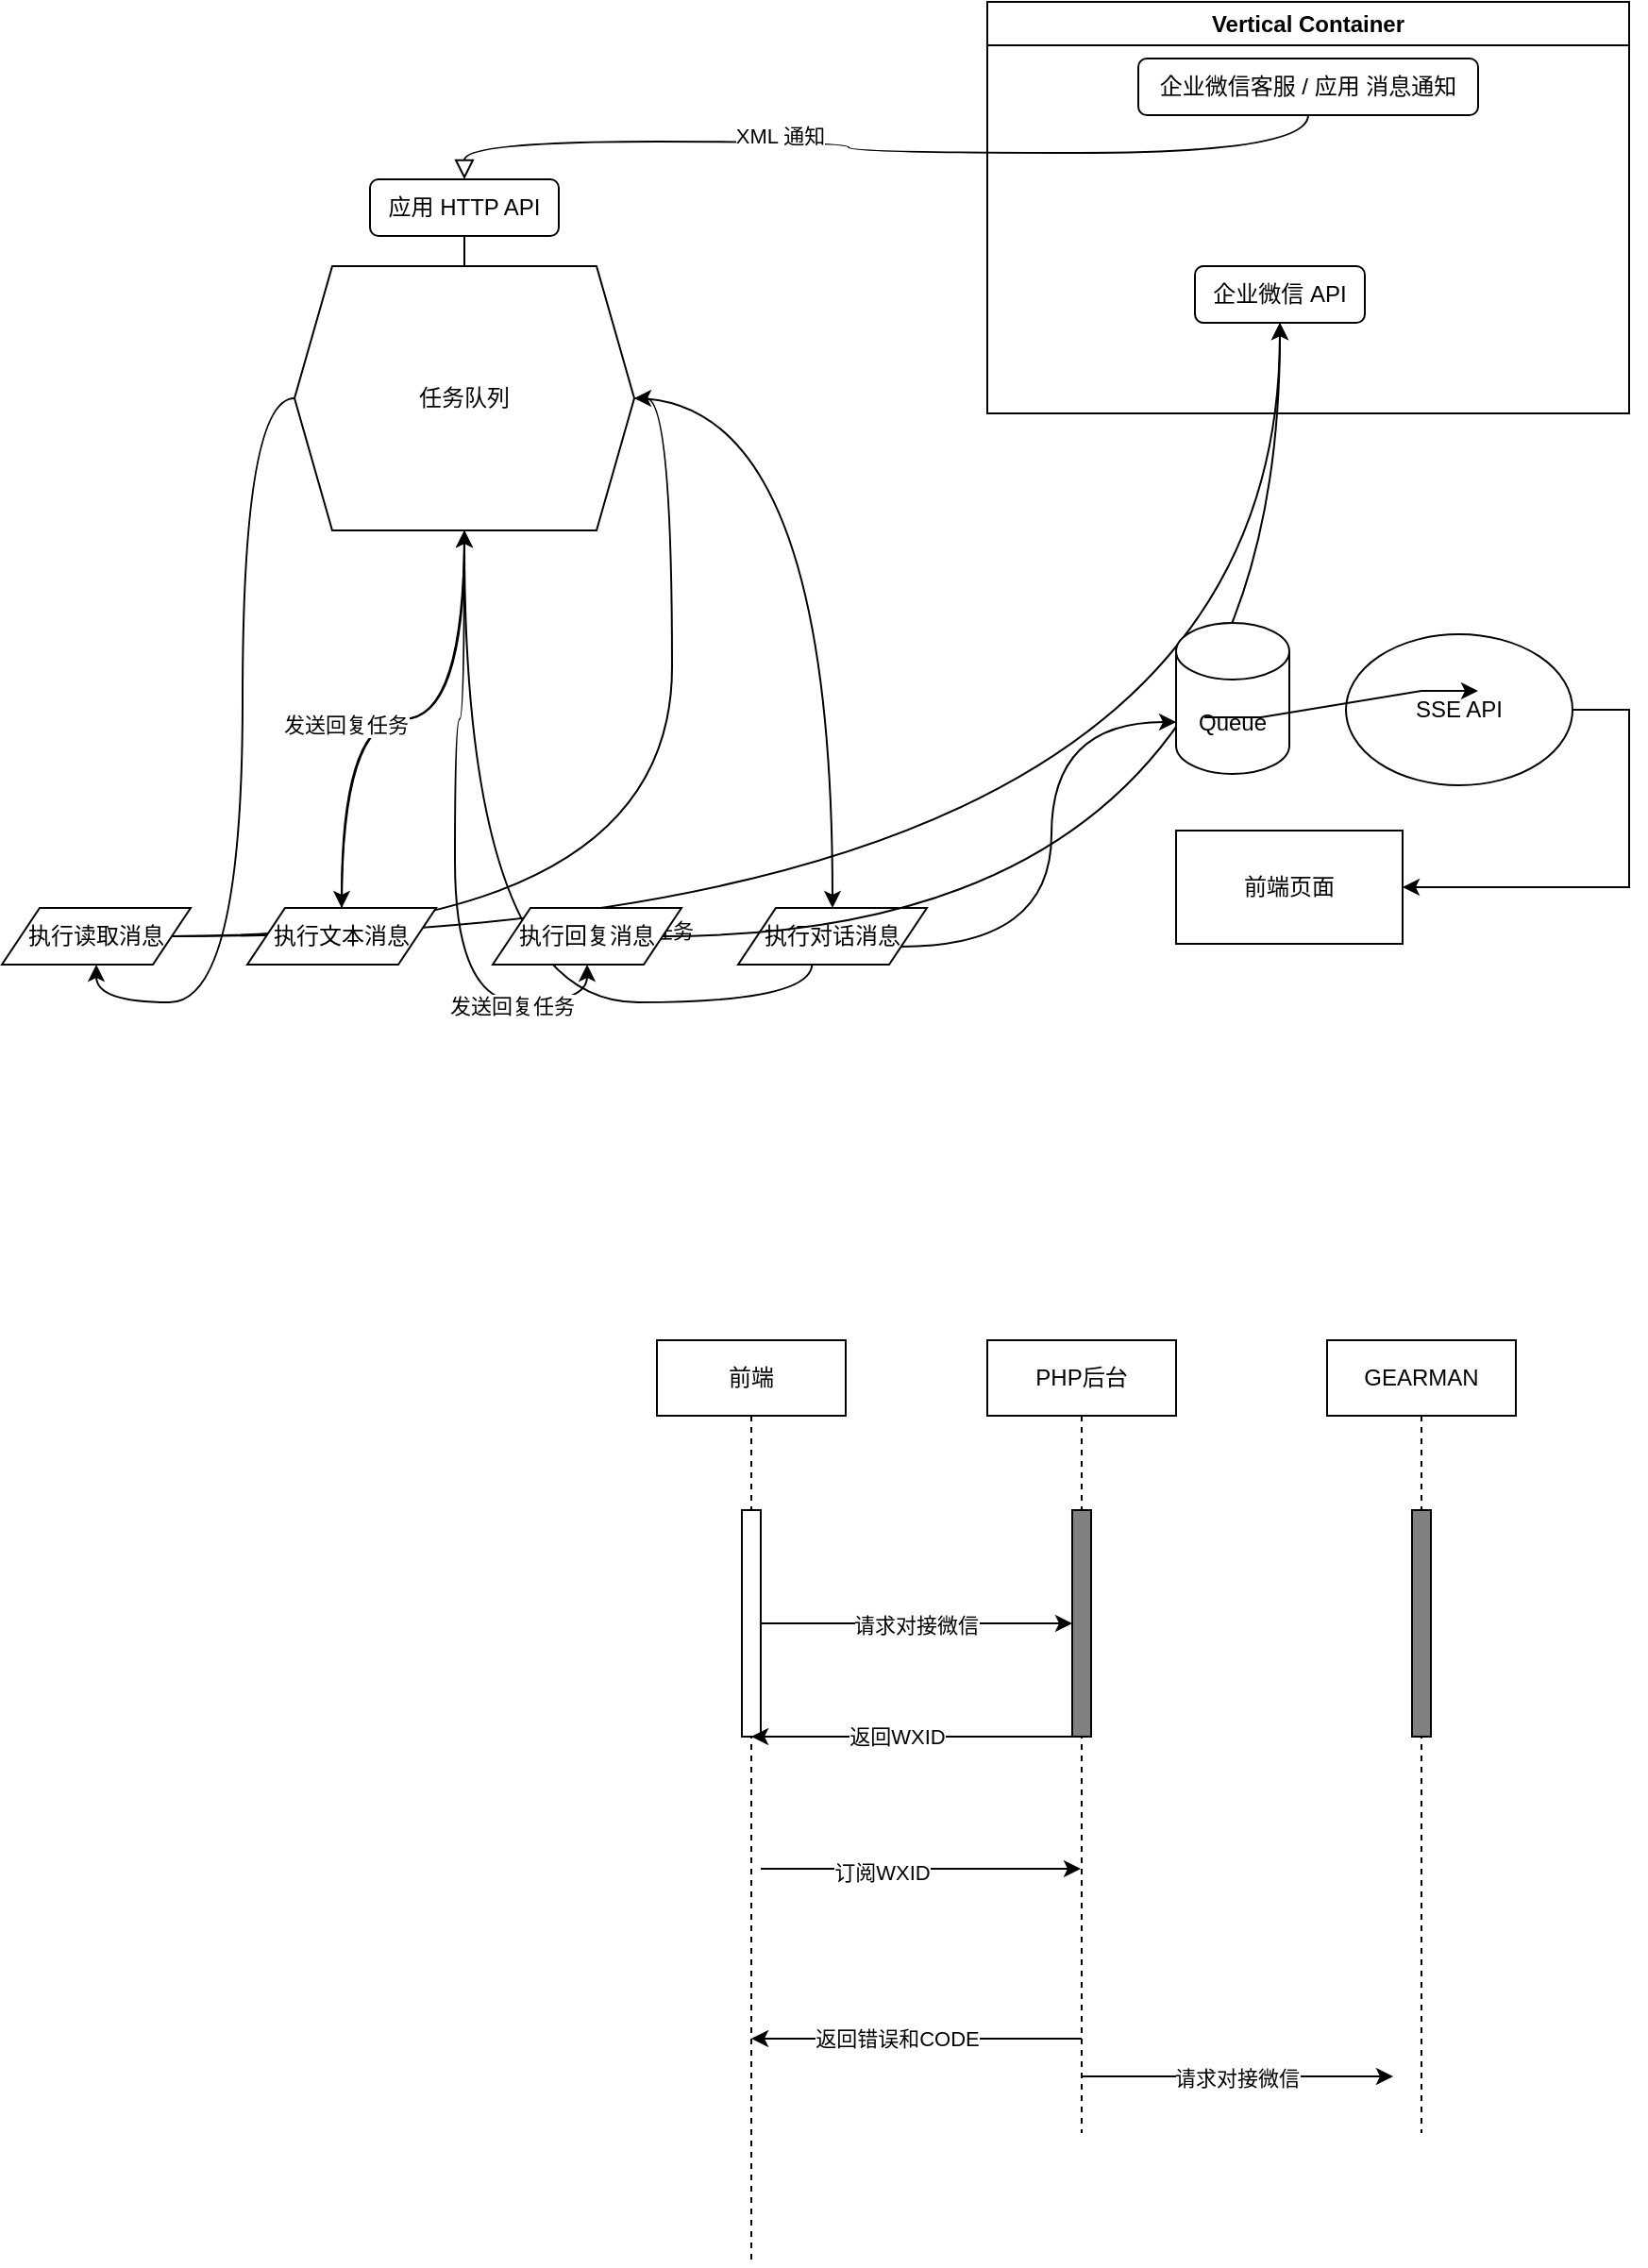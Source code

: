 <mxfile version="24.7.6">
  <diagram id="C5RBs43oDa-KdzZeNtuy" name="Page-1">
    <mxGraphModel dx="1094" dy="723" grid="1" gridSize="10" guides="1" tooltips="1" connect="1" arrows="1" fold="1" page="1" pageScale="1" pageWidth="1169" pageHeight="827" math="0" shadow="0">
      <root>
        <mxCell id="WIyWlLk6GJQsqaUBKTNV-0" />
        <mxCell id="WIyWlLk6GJQsqaUBKTNV-1" parent="WIyWlLk6GJQsqaUBKTNV-0" />
        <mxCell id="WIyWlLk6GJQsqaUBKTNV-2" value="" style="rounded=0;html=1;jettySize=auto;orthogonalLoop=1;fontSize=11;endArrow=block;endFill=0;endSize=8;strokeWidth=1;shadow=0;labelBackgroundColor=none;edgeStyle=orthogonalEdgeStyle;exitX=0.5;exitY=1;exitDx=0;exitDy=0;entryX=0.5;entryY=0;entryDx=0;entryDy=0;orthogonal=1;curved=1;" parent="WIyWlLk6GJQsqaUBKTNV-1" source="WIyWlLk6GJQsqaUBKTNV-3" target="YgMvXdLKsoN70_hff6K2-0" edge="1">
          <mxGeometry relative="1" as="geometry">
            <mxPoint x="-920" y="-39" as="targetPoint" />
          </mxGeometry>
        </mxCell>
        <mxCell id="joYfL8cvCQAsNORBqVji-0" value="XML 通知" style="edgeLabel;html=1;align=center;verticalAlign=middle;resizable=0;points=[];" parent="WIyWlLk6GJQsqaUBKTNV-2" vertex="1" connectable="0">
          <mxGeometry x="0.242" y="-3" relative="1" as="geometry">
            <mxPoint as="offset" />
          </mxGeometry>
        </mxCell>
        <mxCell id="YgMvXdLKsoN70_hff6K2-3" style="edgeStyle=orthogonalEdgeStyle;rounded=0;orthogonalLoop=1;jettySize=auto;html=1;entryX=0;entryY=0.5;entryDx=0;entryDy=0;noEdgeStyle=1;orthogonal=1;" parent="WIyWlLk6GJQsqaUBKTNV-1" source="YgMvXdLKsoN70_hff6K2-0" target="YgMvXdLKsoN70_hff6K2-2" edge="1">
          <mxGeometry relative="1" as="geometry">
            <Array as="points">
              <mxPoint x="263" y="163" />
              <mxPoint x="263" y="239" />
            </Array>
          </mxGeometry>
        </mxCell>
        <mxCell id="YgMvXdLKsoN70_hff6K2-23" value="读取消息任务" style="edgeLabel;html=1;align=center;verticalAlign=middle;resizable=0;points=[];" parent="YgMvXdLKsoN70_hff6K2-3" vertex="1" connectable="0">
          <mxGeometry x="-0.04" y="2" width="90" height="30" relative="1" as="geometry">
            <mxPoint x="-45" y="-15" as="offset" />
          </mxGeometry>
        </mxCell>
        <mxCell id="YgMvXdLKsoN70_hff6K2-0" value="应用 HTTP API" style="rounded=1;whiteSpace=wrap;html=1;fontSize=12;glass=0;strokeWidth=1;shadow=0;" parent="WIyWlLk6GJQsqaUBKTNV-1" vertex="1">
          <mxGeometry x="213" y="105" width="100" height="30" as="geometry" />
        </mxCell>
        <mxCell id="YgMvXdLKsoN70_hff6K2-6" style="edgeStyle=orthogonalEdgeStyle;rounded=0;orthogonalLoop=1;jettySize=auto;html=1;entryX=0.5;entryY=1;entryDx=0;entryDy=0;orthogonal=1;curved=1;" parent="WIyWlLk6GJQsqaUBKTNV-1" source="YgMvXdLKsoN70_hff6K2-2" target="YgMvXdLKsoN70_hff6K2-5" edge="1">
          <mxGeometry relative="1" as="geometry" />
        </mxCell>
        <mxCell id="YgMvXdLKsoN70_hff6K2-11" style="edgeStyle=orthogonalEdgeStyle;rounded=0;orthogonalLoop=1;jettySize=auto;html=1;orthogonal=1;curved=1;" parent="WIyWlLk6GJQsqaUBKTNV-1" source="YgMvXdLKsoN70_hff6K2-2" target="YgMvXdLKsoN70_hff6K2-10" edge="1">
          <mxGeometry relative="1" as="geometry" />
        </mxCell>
        <mxCell id="YgMvXdLKsoN70_hff6K2-13" style="edgeStyle=orthogonalEdgeStyle;rounded=0;orthogonalLoop=1;jettySize=auto;html=1;orthogonal=1;curved=1;" parent="WIyWlLk6GJQsqaUBKTNV-1" source="YgMvXdLKsoN70_hff6K2-2" target="YgMvXdLKsoN70_hff6K2-12" edge="1">
          <mxGeometry relative="1" as="geometry" />
        </mxCell>
        <mxCell id="YgMvXdLKsoN70_hff6K2-21" style="edgeStyle=orthogonalEdgeStyle;rounded=0;orthogonalLoop=1;jettySize=auto;html=1;entryX=0.5;entryY=1;entryDx=0;entryDy=0;orthogonal=1;curved=1;" parent="WIyWlLk6GJQsqaUBKTNV-1" source="YgMvXdLKsoN70_hff6K2-2" target="YgMvXdLKsoN70_hff6K2-20" edge="1">
          <mxGeometry relative="1" as="geometry" />
        </mxCell>
        <mxCell id="YgMvXdLKsoN70_hff6K2-2" value="任务队列" style="shape=hexagon;perimeter=hexagonPerimeter2;whiteSpace=wrap;html=1;fixedSize=1;" parent="WIyWlLk6GJQsqaUBKTNV-1" vertex="1">
          <mxGeometry x="173" y="151" width="180" height="140" as="geometry" />
        </mxCell>
        <mxCell id="YgMvXdLKsoN70_hff6K2-7" style="edgeStyle=orthogonalEdgeStyle;rounded=0;orthogonalLoop=1;jettySize=auto;html=1;orthogonal=1;curved=1;" parent="WIyWlLk6GJQsqaUBKTNV-1" source="YgMvXdLKsoN70_hff6K2-5" target="pGvsKt4Ac5VSUKRpbRf3-0" edge="1">
          <mxGeometry relative="1" as="geometry" />
        </mxCell>
        <mxCell id="YgMvXdLKsoN70_hff6K2-8" style="edgeStyle=orthogonalEdgeStyle;rounded=0;orthogonalLoop=1;jettySize=auto;html=1;entryX=1;entryY=0.5;entryDx=0;entryDy=0;orthogonal=1;curved=1;" parent="WIyWlLk6GJQsqaUBKTNV-1" source="YgMvXdLKsoN70_hff6K2-5" target="YgMvXdLKsoN70_hff6K2-2" edge="1">
          <mxGeometry relative="1" as="geometry" />
        </mxCell>
        <mxCell id="joYfL8cvCQAsNORBqVji-2" value="处理消息任务" style="edgeLabel;html=1;align=center;verticalAlign=middle;resizable=0;points=[];" parent="YgMvXdLKsoN70_hff6K2-8" vertex="1" connectable="0">
          <mxGeometry x="-0.149" y="2" relative="1" as="geometry">
            <mxPoint y="-1" as="offset" />
          </mxGeometry>
        </mxCell>
        <mxCell id="YgMvXdLKsoN70_hff6K2-5" value="执行读取消息" style="shape=parallelogram;perimeter=parallelogramPerimeter;whiteSpace=wrap;html=1;fixedSize=1;" parent="WIyWlLk6GJQsqaUBKTNV-1" vertex="1">
          <mxGeometry x="18" y="491" width="100" height="30" as="geometry" />
        </mxCell>
        <mxCell id="YgMvXdLKsoN70_hff6K2-18" style="edgeStyle=orthogonalEdgeStyle;rounded=0;orthogonalLoop=1;jettySize=auto;html=1;entryX=0.5;entryY=1;entryDx=0;entryDy=0;orthogonal=1;curved=1;" parent="WIyWlLk6GJQsqaUBKTNV-1" source="YgMvXdLKsoN70_hff6K2-10" target="YgMvXdLKsoN70_hff6K2-2" edge="1">
          <mxGeometry relative="1" as="geometry" />
        </mxCell>
        <mxCell id="joYfL8cvCQAsNORBqVji-1" value="发送回复任务" style="edgeLabel;html=1;align=center;verticalAlign=middle;resizable=0;points=[];" parent="YgMvXdLKsoN70_hff6K2-18" vertex="1" connectable="0">
          <mxGeometry x="-0.228" y="-3" relative="1" as="geometry">
            <mxPoint x="-1" as="offset" />
          </mxGeometry>
        </mxCell>
        <mxCell id="YgMvXdLKsoN70_hff6K2-10" value="执行文本消息" style="shape=parallelogram;perimeter=parallelogramPerimeter;whiteSpace=wrap;html=1;fixedSize=1;" parent="WIyWlLk6GJQsqaUBKTNV-1" vertex="1">
          <mxGeometry x="148" y="491" width="100" height="30" as="geometry" />
        </mxCell>
        <mxCell id="BDvgyNDwP96CAU7CiRoM-7" style="edgeStyle=orthogonalEdgeStyle;rounded=0;orthogonalLoop=1;jettySize=auto;html=1;orthogonal=1;exitX=1;exitY=0.75;exitDx=0;exitDy=0;entryX=0;entryY=0;entryDx=0;entryDy=52.5;entryPerimeter=0;curved=1;" edge="1" parent="WIyWlLk6GJQsqaUBKTNV-1" source="YgMvXdLKsoN70_hff6K2-12" target="BDvgyNDwP96CAU7CiRoM-1">
          <mxGeometry relative="1" as="geometry" />
        </mxCell>
        <mxCell id="YgMvXdLKsoN70_hff6K2-12" value="执行对话消息" style="shape=parallelogram;perimeter=parallelogramPerimeter;whiteSpace=wrap;html=1;fixedSize=1;" parent="WIyWlLk6GJQsqaUBKTNV-1" vertex="1">
          <mxGeometry x="408" y="491" width="100" height="30" as="geometry" />
        </mxCell>
        <mxCell id="YgMvXdLKsoN70_hff6K2-16" style="edgeStyle=orthogonalEdgeStyle;rounded=0;orthogonalLoop=1;jettySize=auto;html=1;entryX=0.5;entryY=1;entryDx=0;entryDy=0;exitX=0.392;exitY=0.983;exitDx=0;exitDy=0;exitPerimeter=0;orthogonal=1;curved=1;" parent="WIyWlLk6GJQsqaUBKTNV-1" source="YgMvXdLKsoN70_hff6K2-12" target="YgMvXdLKsoN70_hff6K2-2" edge="1">
          <mxGeometry relative="1" as="geometry">
            <mxPoint x="-212" y="291" as="sourcePoint" />
          </mxGeometry>
        </mxCell>
        <mxCell id="joYfL8cvCQAsNORBqVji-3" value="发送回复任务" style="edgeLabel;html=1;align=center;verticalAlign=middle;resizable=0;points=[];" parent="YgMvXdLKsoN70_hff6K2-16" vertex="1" connectable="0">
          <mxGeometry x="-0.214" y="2" relative="1" as="geometry">
            <mxPoint x="-1" as="offset" />
          </mxGeometry>
        </mxCell>
        <mxCell id="YgMvXdLKsoN70_hff6K2-22" style="edgeStyle=orthogonalEdgeStyle;rounded=0;orthogonalLoop=1;jettySize=auto;html=1;entryX=0.5;entryY=1;entryDx=0;entryDy=0;orthogonal=1;curved=1;" parent="WIyWlLk6GJQsqaUBKTNV-1" source="YgMvXdLKsoN70_hff6K2-20" target="pGvsKt4Ac5VSUKRpbRf3-0" edge="1">
          <mxGeometry relative="1" as="geometry" />
        </mxCell>
        <mxCell id="YgMvXdLKsoN70_hff6K2-20" value="执行回复消息" style="shape=parallelogram;perimeter=parallelogramPerimeter;whiteSpace=wrap;html=1;fixedSize=1;" parent="WIyWlLk6GJQsqaUBKTNV-1" vertex="1">
          <mxGeometry x="278" y="491" width="100" height="30" as="geometry" />
        </mxCell>
        <mxCell id="BDvgyNDwP96CAU7CiRoM-0" value="Vertical Container" style="swimlane;whiteSpace=wrap;html=1;" vertex="1" parent="WIyWlLk6GJQsqaUBKTNV-1">
          <mxGeometry x="540" y="11" width="340" height="218" as="geometry" />
        </mxCell>
        <mxCell id="WIyWlLk6GJQsqaUBKTNV-3" value="企业微信客服 / 应用 消息通知" style="rounded=1;whiteSpace=wrap;html=1;fontSize=12;glass=0;strokeWidth=1;shadow=0;" parent="BDvgyNDwP96CAU7CiRoM-0" vertex="1">
          <mxGeometry x="80" y="30.004" width="180" height="30" as="geometry" />
        </mxCell>
        <mxCell id="pGvsKt4Ac5VSUKRpbRf3-0" value="企业微信 API" style="rounded=1;whiteSpace=wrap;html=1;fontSize=12;glass=0;strokeWidth=1;shadow=0;" parent="BDvgyNDwP96CAU7CiRoM-0" vertex="1">
          <mxGeometry x="110" y="140.004" width="90" height="30" as="geometry" />
        </mxCell>
        <mxCell id="BDvgyNDwP96CAU7CiRoM-1" value="Queue" style="shape=cylinder3;whiteSpace=wrap;html=1;boundedLbl=1;backgroundOutline=1;size=15;" vertex="1" parent="WIyWlLk6GJQsqaUBKTNV-1">
          <mxGeometry x="640.006" y="340" width="60" height="80" as="geometry" />
        </mxCell>
        <mxCell id="BDvgyNDwP96CAU7CiRoM-3" value="前端页面" style="rounded=0;whiteSpace=wrap;html=1;" vertex="1" parent="WIyWlLk6GJQsqaUBKTNV-1">
          <mxGeometry x="640.003" y="450" width="120" height="60" as="geometry" />
        </mxCell>
        <mxCell id="BDvgyNDwP96CAU7CiRoM-6" style="edgeStyle=entityRelationEdgeStyle;rounded=0;orthogonalLoop=1;jettySize=auto;html=1;orthogonal=1;" edge="1" parent="WIyWlLk6GJQsqaUBKTNV-1" source="BDvgyNDwP96CAU7CiRoM-4" target="BDvgyNDwP96CAU7CiRoM-3">
          <mxGeometry relative="1" as="geometry" />
        </mxCell>
        <mxCell id="BDvgyNDwP96CAU7CiRoM-4" value="SSE API" style="ellipse;whiteSpace=wrap;html=1;" vertex="1" parent="WIyWlLk6GJQsqaUBKTNV-1">
          <mxGeometry x="730.013" y="346" width="120" height="80" as="geometry" />
        </mxCell>
        <mxCell id="BDvgyNDwP96CAU7CiRoM-5" value="" style="endArrow=classic;html=1;rounded=0;exitX=0.25;exitY=0.625;exitDx=0;exitDy=0;exitPerimeter=0;orthogonal=1;entryX=0.583;entryY=0.375;entryDx=0;entryDy=0;entryPerimeter=0;edgeStyle=entityRelationEdgeStyle;" edge="1" parent="WIyWlLk6GJQsqaUBKTNV-1" source="BDvgyNDwP96CAU7CiRoM-1" target="BDvgyNDwP96CAU7CiRoM-4">
          <mxGeometry width="50" height="50" relative="1" as="geometry">
            <mxPoint x="460.01" y="360" as="sourcePoint" />
            <mxPoint x="355.01" y="680" as="targetPoint" />
          </mxGeometry>
        </mxCell>
        <mxCell id="BDvgyNDwP96CAU7CiRoM-16" value="PHP后台" style="shape=umlLifeline;perimeter=lifelinePerimeter;whiteSpace=wrap;html=1;container=1;dropTarget=0;collapsible=0;recursiveResize=0;outlineConnect=0;portConstraint=eastwest;newEdgeStyle={&quot;edgeStyle&quot;:&quot;elbowEdgeStyle&quot;,&quot;elbow&quot;:&quot;vertical&quot;,&quot;curved&quot;:0,&quot;rounded&quot;:0};" vertex="1" parent="WIyWlLk6GJQsqaUBKTNV-1">
          <mxGeometry x="540" y="720" width="100" height="420" as="geometry" />
        </mxCell>
        <mxCell id="BDvgyNDwP96CAU7CiRoM-17" value="" style="html=1;points=[[0,0,0,0,5],[0,1,0,0,-5],[1,0,0,0,5],[1,1,0,0,-5]];perimeter=orthogonalPerimeter;outlineConnect=0;targetShapes=umlLifeline;portConstraint=eastwest;newEdgeStyle={&quot;curved&quot;:0,&quot;rounded&quot;:0};fillColor=#808080;" vertex="1" parent="BDvgyNDwP96CAU7CiRoM-16">
          <mxGeometry x="45" y="90" width="10" height="120" as="geometry" />
        </mxCell>
        <mxCell id="BDvgyNDwP96CAU7CiRoM-18" value="前端" style="shape=umlLifeline;perimeter=lifelinePerimeter;whiteSpace=wrap;html=1;container=1;dropTarget=0;collapsible=0;recursiveResize=0;outlineConnect=0;portConstraint=eastwest;newEdgeStyle={&quot;edgeStyle&quot;:&quot;elbowEdgeStyle&quot;,&quot;elbow&quot;:&quot;vertical&quot;,&quot;curved&quot;:0,&quot;rounded&quot;:0};" vertex="1" parent="WIyWlLk6GJQsqaUBKTNV-1">
          <mxGeometry x="365" y="720" width="100" height="490" as="geometry" />
        </mxCell>
        <mxCell id="BDvgyNDwP96CAU7CiRoM-19" value="" style="html=1;points=[[0,0,0,0,5],[0,1,0,0,-5],[1,0,0,0,5],[1,1,0,0,-5]];perimeter=orthogonalPerimeter;outlineConnect=0;targetShapes=umlLifeline;portConstraint=eastwest;newEdgeStyle={&quot;curved&quot;:0,&quot;rounded&quot;:0};" vertex="1" parent="BDvgyNDwP96CAU7CiRoM-18">
          <mxGeometry x="45" y="90" width="10" height="120" as="geometry" />
        </mxCell>
        <mxCell id="BDvgyNDwP96CAU7CiRoM-20" style="edgeStyle=orthogonalEdgeStyle;curved=0;rounded=0;orthogonalLoop=1;jettySize=auto;html=1;" edge="1" parent="WIyWlLk6GJQsqaUBKTNV-1" source="BDvgyNDwP96CAU7CiRoM-19" target="BDvgyNDwP96CAU7CiRoM-17">
          <mxGeometry relative="1" as="geometry" />
        </mxCell>
        <mxCell id="BDvgyNDwP96CAU7CiRoM-21" value="请求对接微信" style="edgeLabel;html=1;align=center;verticalAlign=middle;resizable=0;points=[];" vertex="1" connectable="0" parent="BDvgyNDwP96CAU7CiRoM-20">
          <mxGeometry x="-0.009" y="-1" relative="1" as="geometry">
            <mxPoint as="offset" />
          </mxGeometry>
        </mxCell>
        <mxCell id="BDvgyNDwP96CAU7CiRoM-23" value="" style="edgeStyle=none;orthogonalLoop=1;jettySize=auto;html=1;rounded=0;curved=1;" edge="1" parent="WIyWlLk6GJQsqaUBKTNV-1" source="BDvgyNDwP96CAU7CiRoM-16" target="BDvgyNDwP96CAU7CiRoM-18">
          <mxGeometry width="100" relative="1" as="geometry">
            <mxPoint x="440" y="1050" as="sourcePoint" />
            <mxPoint x="540" y="1050" as="targetPoint" />
            <Array as="points" />
          </mxGeometry>
        </mxCell>
        <mxCell id="BDvgyNDwP96CAU7CiRoM-24" value="返回WXID" style="edgeLabel;html=1;align=center;verticalAlign=middle;resizable=0;points=[];" vertex="1" connectable="0" parent="BDvgyNDwP96CAU7CiRoM-23">
          <mxGeometry x="0.126" relative="1" as="geometry">
            <mxPoint as="offset" />
          </mxGeometry>
        </mxCell>
        <mxCell id="BDvgyNDwP96CAU7CiRoM-25" value="" style="edgeStyle=none;orthogonalLoop=1;jettySize=auto;html=1;rounded=0;curved=1;" edge="1" parent="WIyWlLk6GJQsqaUBKTNV-1" target="BDvgyNDwP96CAU7CiRoM-16">
          <mxGeometry width="100" relative="1" as="geometry">
            <mxPoint x="420" y="1000" as="sourcePoint" />
            <mxPoint x="770" y="1000" as="targetPoint" />
            <Array as="points" />
          </mxGeometry>
        </mxCell>
        <mxCell id="BDvgyNDwP96CAU7CiRoM-26" value="订阅WXID" style="edgeLabel;html=1;align=center;verticalAlign=middle;resizable=0;points=[];" vertex="1" connectable="0" parent="BDvgyNDwP96CAU7CiRoM-25">
          <mxGeometry x="-0.251" y="-2" relative="1" as="geometry">
            <mxPoint as="offset" />
          </mxGeometry>
        </mxCell>
        <mxCell id="BDvgyNDwP96CAU7CiRoM-27" value="GEARMAN" style="shape=umlLifeline;perimeter=lifelinePerimeter;whiteSpace=wrap;html=1;container=1;dropTarget=0;collapsible=0;recursiveResize=0;outlineConnect=0;portConstraint=eastwest;newEdgeStyle={&quot;edgeStyle&quot;:&quot;elbowEdgeStyle&quot;,&quot;elbow&quot;:&quot;vertical&quot;,&quot;curved&quot;:0,&quot;rounded&quot;:0};" vertex="1" parent="WIyWlLk6GJQsqaUBKTNV-1">
          <mxGeometry x="720" y="720" width="100" height="420" as="geometry" />
        </mxCell>
        <mxCell id="BDvgyNDwP96CAU7CiRoM-28" value="" style="html=1;points=[[0,0,0,0,5],[0,1,0,0,-5],[1,0,0,0,5],[1,1,0,0,-5]];perimeter=orthogonalPerimeter;outlineConnect=0;targetShapes=umlLifeline;portConstraint=eastwest;newEdgeStyle={&quot;curved&quot;:0,&quot;rounded&quot;:0};fillColor=#808080;" vertex="1" parent="BDvgyNDwP96CAU7CiRoM-27">
          <mxGeometry x="45" y="90" width="10" height="120" as="geometry" />
        </mxCell>
        <mxCell id="BDvgyNDwP96CAU7CiRoM-30" value="" style="edgeStyle=none;orthogonalLoop=1;jettySize=auto;html=1;rounded=0;curved=1;" edge="1" parent="WIyWlLk6GJQsqaUBKTNV-1">
          <mxGeometry width="100" relative="1" as="geometry">
            <mxPoint x="590" y="1090" as="sourcePoint" />
            <mxPoint x="415" y="1090" as="targetPoint" />
            <Array as="points" />
          </mxGeometry>
        </mxCell>
        <mxCell id="BDvgyNDwP96CAU7CiRoM-31" value="返回错误和CODE" style="edgeLabel;html=1;align=center;verticalAlign=middle;resizable=0;points=[];" vertex="1" connectable="0" parent="BDvgyNDwP96CAU7CiRoM-30">
          <mxGeometry x="0.126" relative="1" as="geometry">
            <mxPoint as="offset" />
          </mxGeometry>
        </mxCell>
        <mxCell id="BDvgyNDwP96CAU7CiRoM-32" style="edgeStyle=orthogonalEdgeStyle;curved=0;rounded=0;orthogonalLoop=1;jettySize=auto;html=1;" edge="1" parent="WIyWlLk6GJQsqaUBKTNV-1">
          <mxGeometry relative="1" as="geometry">
            <mxPoint x="590" y="1110" as="sourcePoint" />
            <mxPoint x="755" y="1110" as="targetPoint" />
          </mxGeometry>
        </mxCell>
        <mxCell id="BDvgyNDwP96CAU7CiRoM-33" value="请求对接微信" style="edgeLabel;html=1;align=center;verticalAlign=middle;resizable=0;points=[];" vertex="1" connectable="0" parent="BDvgyNDwP96CAU7CiRoM-32">
          <mxGeometry x="-0.009" y="-1" relative="1" as="geometry">
            <mxPoint as="offset" />
          </mxGeometry>
        </mxCell>
      </root>
    </mxGraphModel>
  </diagram>
</mxfile>
